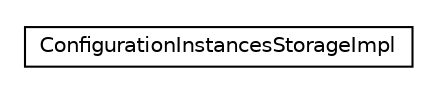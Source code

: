 #!/usr/local/bin/dot
#
# Class diagram 
# Generated by UMLGraph version R5_6-24-gf6e263 (http://www.umlgraph.org/)
#

digraph G {
	edge [fontname="Helvetica",fontsize=10,labelfontname="Helvetica",labelfontsize=10];
	node [fontname="Helvetica",fontsize=10,shape=plaintext];
	nodesep=0.25;
	ranksep=0.5;
	// org.universAAL.ucc.configuration.storage.ConfigurationInstancesStorageImpl
	c1450058 [label=<<table title="org.universAAL.ucc.configuration.storage.ConfigurationInstancesStorageImpl" border="0" cellborder="1" cellspacing="0" cellpadding="2" port="p" href="./ConfigurationInstancesStorageImpl.html">
		<tr><td><table border="0" cellspacing="0" cellpadding="1">
<tr><td align="center" balign="center"> ConfigurationInstancesStorageImpl </td></tr>
		</table></td></tr>
		</table>>, URL="./ConfigurationInstancesStorageImpl.html", fontname="Helvetica", fontcolor="black", fontsize=10.0];
}

